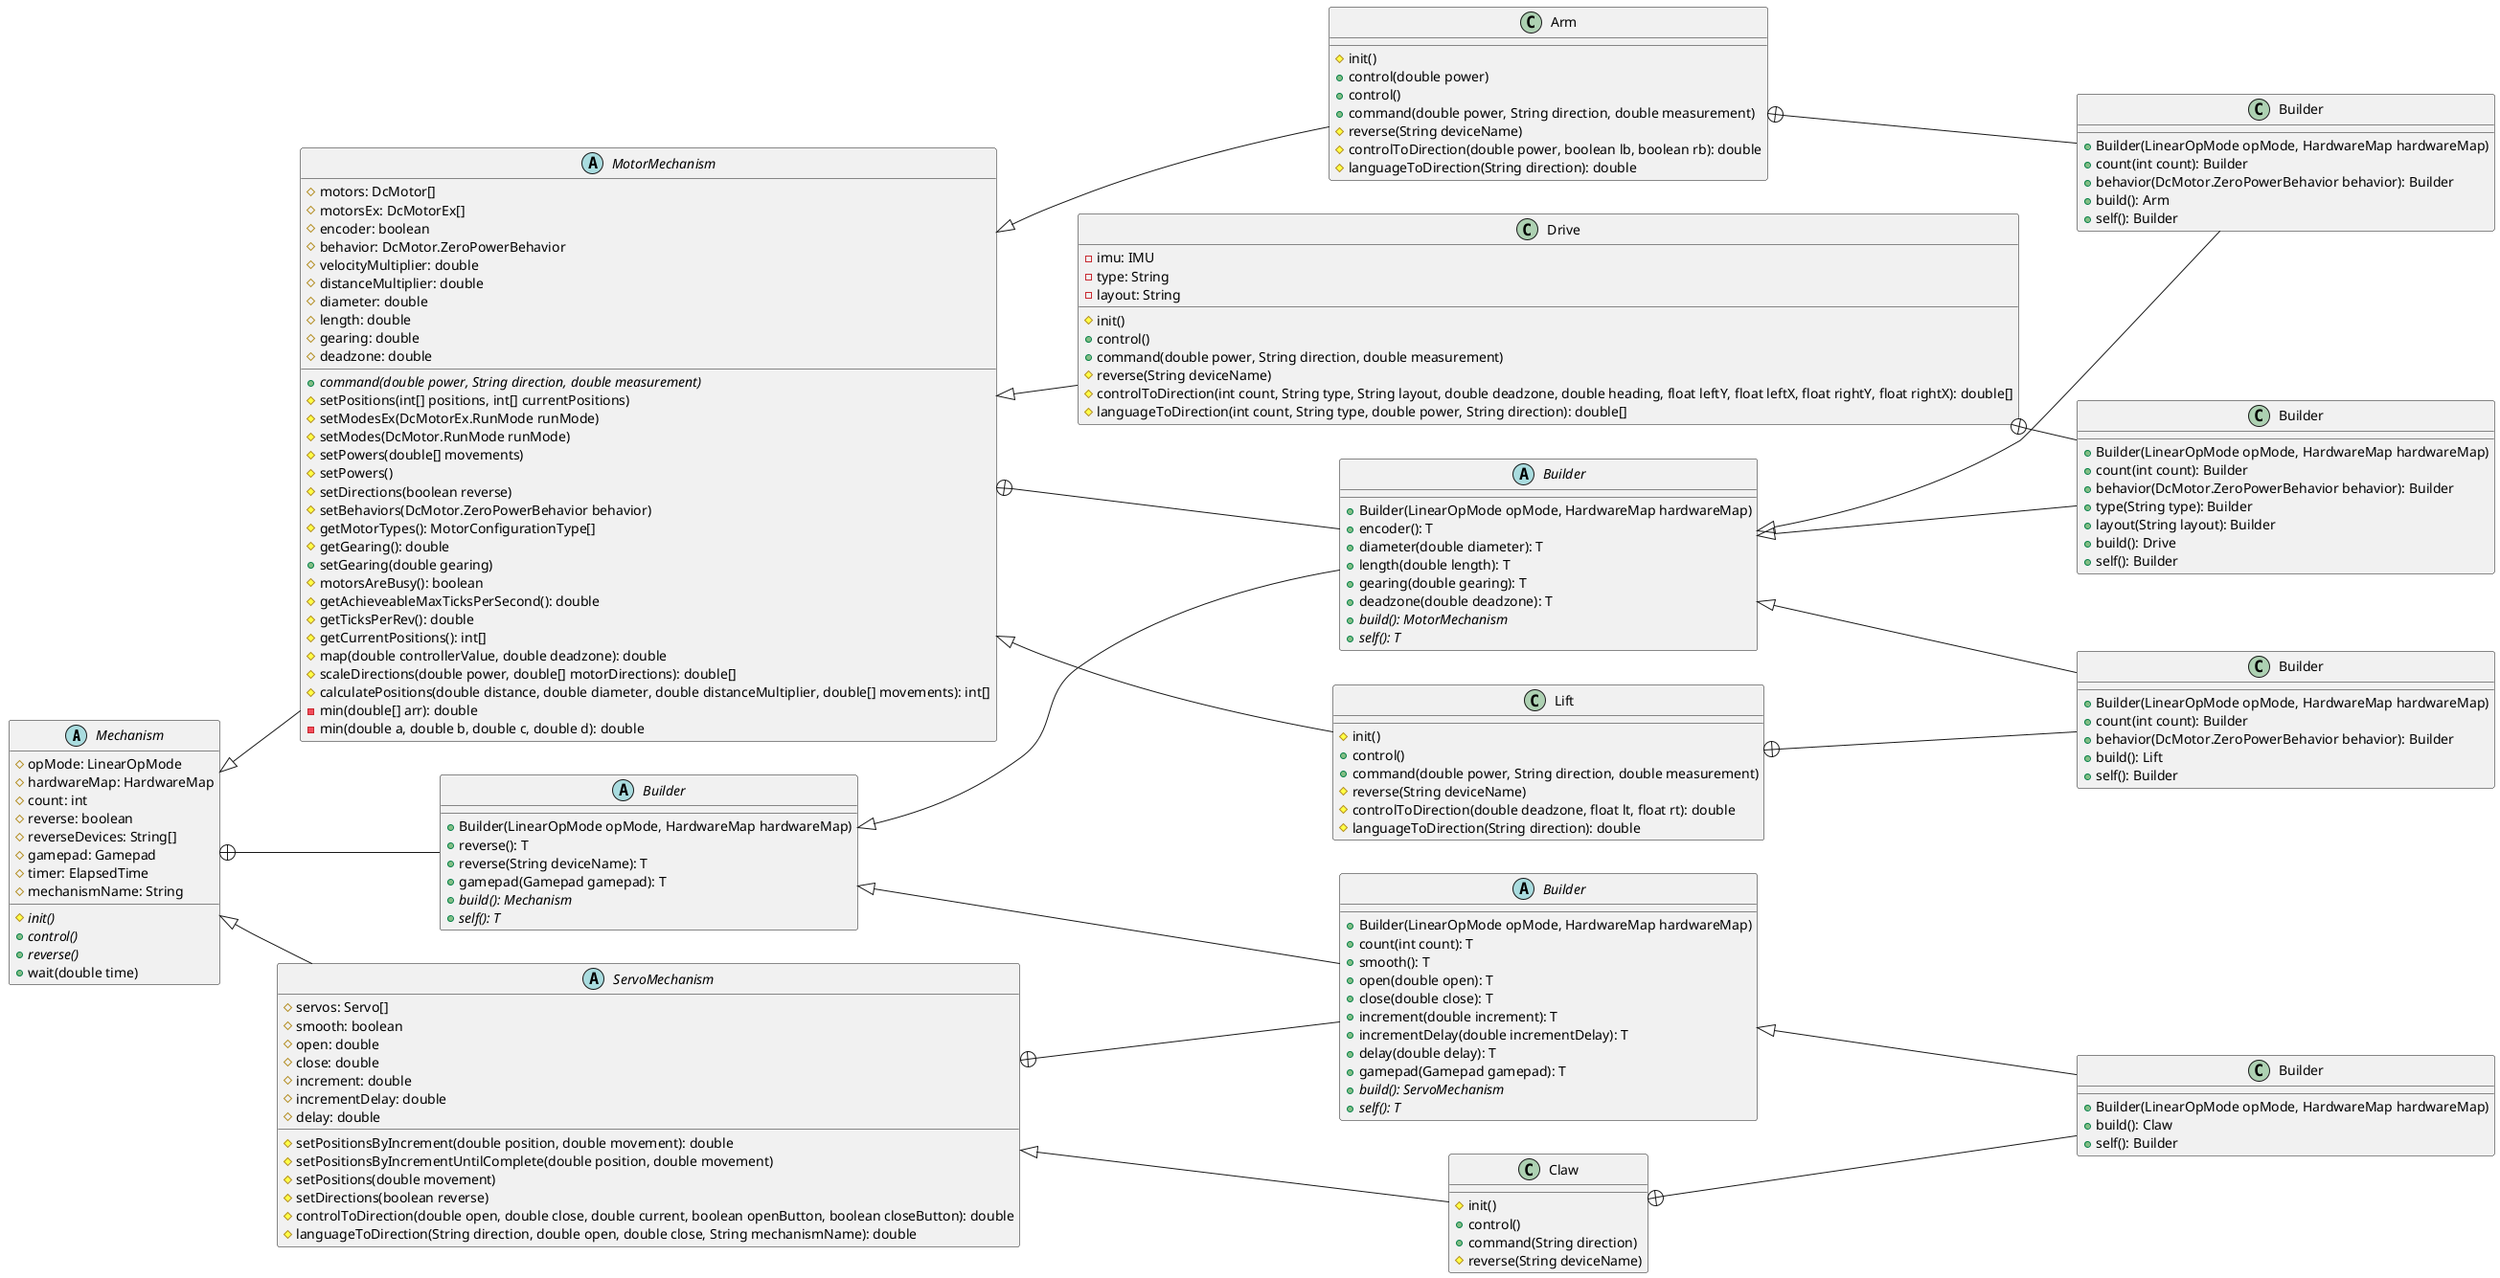 @startuml

left to right direction

abstract class Mechanism {
    # opMode: LinearOpMode
    # hardwareMap: HardwareMap
    # count: int
    # reverse: boolean
    # reverseDevices: String[]
    # gamepad: Gamepad
    # timer: ElapsedTime
    # mechanismName: String
    {abstract}# init()
    {abstract}+ control()
    {abstract}+ reverse()
    + wait(double time)
}

abstract class "Builder" as Mechanism_Builder {
    + Builder(LinearOpMode opMode, HardwareMap hardwareMap)
    + reverse(): T
    + reverse(String deviceName): T
    + gamepad(Gamepad gamepad): T
    {abstract}+ build(): Mechanism
    {abstract}+ self(): T
}

abstract class MotorMechanism {
    # motors: DcMotor[] 
    # motorsEx: DcMotorEx[] 
    # encoder: boolean
    # behavior: DcMotor.ZeroPowerBehavior
    # velocityMultiplier: double
    # distanceMultiplier: double
    # diameter: double
    # length: double
    # gearing: double
    # deadzone: double
    {abstract}+ command(double power, String direction, double measurement)
    # setPositions(int[] positions, int[] currentPositions)
    # setModesEx(DcMotorEx.RunMode runMode)
    # setModes(DcMotor.RunMode runMode)
    # setPowers(double[] movements)
    # setPowers()
    # setDirections(boolean reverse)
    # setBehaviors(DcMotor.ZeroPowerBehavior behavior)
    # getMotorTypes(): MotorConfigurationType[]
    # getGearing(): double
    + setGearing(double gearing)
    # motorsAreBusy(): boolean
    # getAchieveableMaxTicksPerSecond(): double
    # getTicksPerRev(): double
    # getCurrentPositions(): int[]
    # map(double controllerValue, double deadzone): double
    # scaleDirections(double power, double[] motorDirections): double[]
    # calculatePositions(double distance, double diameter, double distanceMultiplier, double[] movements): int[]
    - min(double[] arr): double
    - min(double a, double b, double c, double d): double
}

abstract class ServoMechanism {
    # servos: Servo[]
    # smooth: boolean
    # open: double
    # close: double
    # increment: double
    # incrementDelay: double
    # delay: double
    # setPositionsByIncrement(double position, double movement): double
    # setPositionsByIncrementUntilComplete(double position, double movement)
    # setPositions(double movement)
    # setDirections(boolean reverse)
    # controlToDirection(double open, double close, double current, boolean openButton, boolean closeButton): double
    # languageToDirection(String direction, double open, double close, String mechanismName): double
}

abstract class "Builder" as MotorMechanism_Builder {
    + Builder(LinearOpMode opMode, HardwareMap hardwareMap)
    + encoder(): T
    + diameter(double diameter): T
    + length(double length): T
    + gearing(double gearing): T
    + deadzone(double deadzone): T
    {abstract}+ build(): MotorMechanism
    {abstract}+ self(): T
}

abstract class "Builder" as ServoMechanism_Builder {
    + Builder(LinearOpMode opMode, HardwareMap hardwareMap)
    + count(int count): T
    + smooth(): T
    + open(double open): T
    + close(double close): T
    + increment(double increment): T
    + incrementDelay(double incrementDelay): T
    + delay(double delay): T
    + gamepad(Gamepad gamepad): T
    {abstract}+ build(): ServoMechanism
    {abstract}+ self(): T
}

class Arm {
    # init()
    + control(double power)
    + control()
    + command(double power, String direction, double measurement)
    # reverse(String deviceName)
    # controlToDirection(double power, boolean lb, boolean rb): double
    # languageToDirection(String direction): double
}

class Claw {
    # init()
    + control()
    + command(String direction)
    # reverse(String deviceName)
}

class Drive {
    - imu: IMU
    - type: String
    - layout: String
    # init()
    + control()
    + command(double power, String direction, double measurement)
    # reverse(String deviceName)
    # controlToDirection(int count, String type, String layout, double deadzone, double heading, float leftY, float leftX, float rightY, float rightX): double[]
    # languageToDirection(int count, String type, double power, String direction): double[]
}

class Lift {
    # init()
    + control()
    + command(double power, String direction, double measurement)
    # reverse(String deviceName)
    # controlToDirection(double deadzone, float lt, float rt): double
    # languageToDirection(String direction): double
}

class "Builder" as Arm_Builder {
    + Builder(LinearOpMode opMode, HardwareMap hardwareMap)
    + count(int count): Builder
    + behavior(DcMotor.ZeroPowerBehavior behavior): Builder
    + build(): Arm
    + self(): Builder
}

class "Builder" as Claw_Builder {
    + Builder(LinearOpMode opMode, HardwareMap hardwareMap)
    + build(): Claw
    + self(): Builder
}

class "Builder" as Drive_Builder {
    + Builder(LinearOpMode opMode, HardwareMap hardwareMap)
    + count(int count): Builder
    + behavior(DcMotor.ZeroPowerBehavior behavior): Builder
    + type(String type): Builder
    + layout(String layout): Builder
    + build(): Drive
    + self(): Builder
}

class "Builder" as Lift_Builder {
    + Builder(LinearOpMode opMode, HardwareMap hardwareMap)
    + count(int count): Builder
    + behavior(DcMotor.ZeroPowerBehavior behavior): Builder
    + build(): Lift
    + self(): Builder
}

Mechanism <|-- MotorMechanism
Mechanism <|-- ServoMechanism

MotorMechanism <|-- Arm
ServoMechanism <|-- Claw
MotorMechanism <|-- Drive
MotorMechanism <|-- Lift

Mechanism_Builder <|-- MotorMechanism_Builder
Mechanism_Builder <|-- ServoMechanism_Builder

MotorMechanism_Builder <|-- Arm_Builder
ServoMechanism_Builder <|-- Claw_Builder
MotorMechanism_Builder <|-- Drive_Builder
MotorMechanism_Builder <|-- Lift_Builder

Mechanism +-- Mechanism_Builder
MotorMechanism +-- MotorMechanism_Builder
ServoMechanism +-- ServoMechanism_Builder

Arm +-- Arm_Builder
Claw +-- Claw_Builder
Drive +-- Drive_Builder
Lift +-- Lift_Builder

@enduml